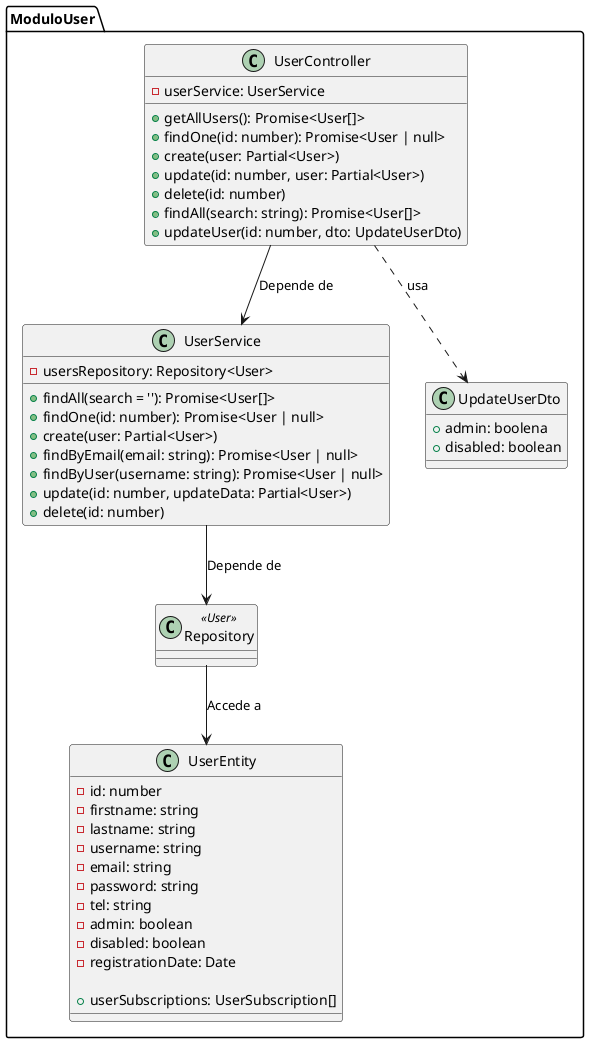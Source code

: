 @startuml

package ModuloUser {
    class UserEntity {
        - id: number
        - firstname: string
        - lastname: string
        - username: string
        - email: string
        - password: string
        - tel: string
        - admin: boolean
        - disabled: boolean
        - registrationDate: Date
        
        + userSubscriptions: UserSubscription[]
    }

    class UserService {
        - usersRepository: Repository<User>

        + findAll(search = ''): Promise<User[]>
        + findOne(id: number): Promise<User | null>
        + create(user: Partial<User>)
        + findByEmail(email: string): Promise<User | null>
        + findByUser(username: string): Promise<User | null>
        + update(id: number, updateData: Partial<User>)
        + delete(id: number)
    }

    Class UserController {
        - userService: UserService

        + getAllUsers(): Promise<User[]>
        + findOne(id: number): Promise<User | null>
        + create(user: Partial<User>)
        + update(id: number, user: Partial<User>)
        + delete(id: number)
        + findAll(search: string): Promise<User[]>
        + updateUser(id: number, dto: UpdateUserDto)
    }

    class UpdateUserDto {
        + admin: boolena
        + disabled: boolean
    }

    class Repository<<User>> {

    }

}

' relaciones 
UserController --> UserService : Depende de
UserService --> Repository : Depende de
Repository --> UserEntity : Accede a
UserController ..> UpdateUserDto : usa
@enduml